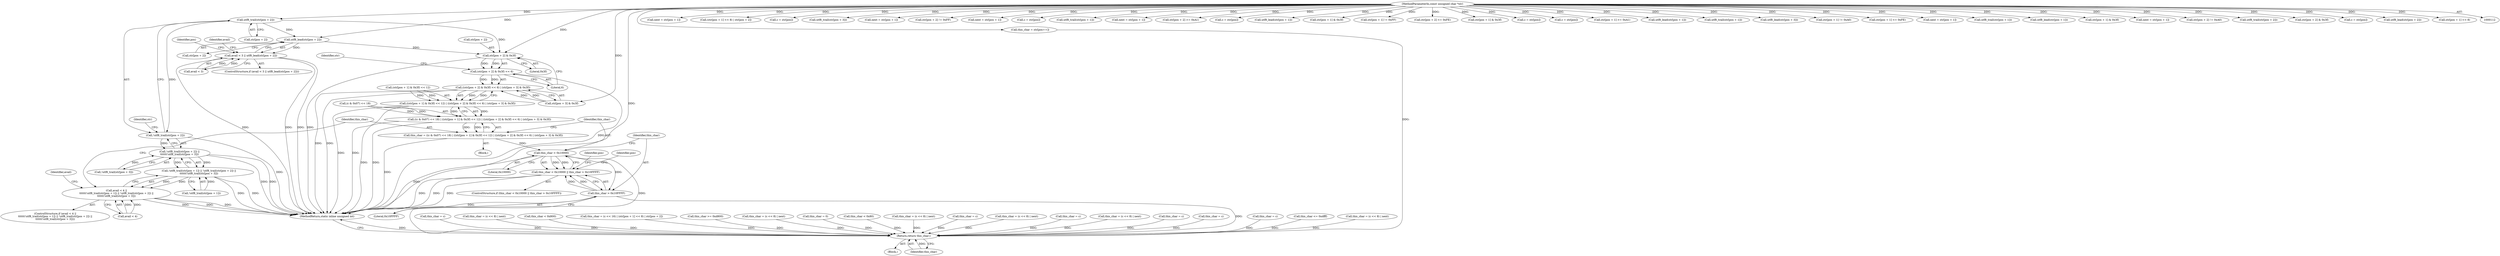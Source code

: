 digraph "0_php-src_0da8b8b801f9276359262f1ef8274c7812d3dfda?w=1_3@array" {
"1000376" [label="(Call,utf8_trail(str[pos + 2]))"];
"1000114" [label="(MethodParameterIn,const unsigned char *str)"];
"1000375" [label="(Call,!utf8_trail(str[pos + 2]))"];
"1000374" [label="(Call,!utf8_trail(str[pos + 2]) ||\n\t\t\t\t\t\t!utf8_trail(str[pos + 3]))"];
"1000366" [label="(Call,!utf8_trail(str[pos + 1]) || !utf8_trail(str[pos + 2]) ||\n\t\t\t\t\t\t!utf8_trail(str[pos + 3]))"];
"1000362" [label="(Call,avail < 4 ||\n\t\t\t\t\t\t!utf8_trail(str[pos + 1]) || !utf8_trail(str[pos + 2]) ||\n\t\t\t\t\t\t!utf8_trail(str[pos + 3]))"];
"1000410" [label="(Call,utf8_lead(str[pos + 2]))"];
"1000406" [label="(Call,avail < 3 || utf8_lead(str[pos + 2]))"];
"1000458" [label="(Call,str[pos + 2] & 0x3f)"];
"1000457" [label="(Call,(str[pos + 2] & 0x3f) << 6)"];
"1000456" [label="(Call,((str[pos + 2] & 0x3f) << 6) | (str[pos + 3] & 0x3f))"];
"1000446" [label="(Call,((str[pos + 1] & 0x3f) << 12) | ((str[pos + 2] & 0x3f) << 6) | (str[pos + 3] & 0x3f))"];
"1000440" [label="(Call,((c & 0x07) << 18) | ((str[pos + 1] & 0x3f) << 12) | ((str[pos + 2] & 0x3f) << 6) | (str[pos + 3] & 0x3f))"];
"1000438" [label="(Call,this_char = ((c & 0x07) << 18) | ((str[pos + 1] & 0x3f) << 12) | ((str[pos + 2] & 0x3f) << 6) | (str[pos + 3] & 0x3f))"];
"1000475" [label="(Call,this_char < 0x10000)"];
"1000474" [label="(Call,this_char < 0x10000 || this_char > 0x10FFFF)"];
"1000478" [label="(Call,this_char > 0x10FFFF)"];
"1001107" [label="(Return,return this_char;)"];
"1000561" [label="(Call,this_char = c)"];
"1000868" [label="(Call,this_char = (c << 8) | next)"];
"1000326" [label="(Call,this_char < 0x800)"];
"1000382" [label="(Call,!utf8_trail(str[pos + 3]))"];
"1000681" [label="(Call,next = str[pos + 1])"];
"1000477" [label="(Literal,0x10000)"];
"1001057" [label="(Call,(str[pos + 1] << 8) | str[pos + 2])"];
"1000464" [label="(Literal,0x3f)"];
"1000114" [label="(MethodParameterIn,const unsigned char *str)"];
"1000375" [label="(Call,!utf8_trail(str[pos + 2]))"];
"1000475" [label="(Call,this_char < 0x10000)"];
"1000362" [label="(Call,avail < 4 ||\n\t\t\t\t\t\t!utf8_trail(str[pos + 1]) || !utf8_trail(str[pos + 2]) ||\n\t\t\t\t\t\t!utf8_trail(str[pos + 3]))"];
"1000363" [label="(Call,avail < 4)"];
"1000829" [label="(Call,c = str[pos])"];
"1000376" [label="(Call,utf8_trail(str[pos + 2]))"];
"1000383" [label="(Call,utf8_trail(str[pos + 3]))"];
"1000377" [label="(Call,str[pos + 2])"];
"1000852" [label="(Call,next = str[pos + 1])"];
"1001051" [label="(Call,this_char = (c << 16) | (str[pos + 1] << 8) | str[pos + 2])"];
"1001035" [label="(Call,str[pos + 2] != 0xFF)"];
"1000594" [label="(Call,next = str[pos + 1])"];
"1000336" [label="(Call,this_char >= 0xd800)"];
"1001107" [label="(Return,return this_char;)"];
"1000923" [label="(Call,this_char = (c << 8) | next)"];
"1000658" [label="(Call,c = str[pos])"];
"1000361" [label="(ControlStructure,if (avail < 4 ||\n\t\t\t\t\t\t!utf8_trail(str[pos + 1]) || !utf8_trail(str[pos + 2]) ||\n\t\t\t\t\t\t!utf8_trail(str[pos + 3])))"];
"1000466" [label="(Call,str[pos + 3] & 0x3f)"];
"1000479" [label="(Identifier,this_char)"];
"1000125" [label="(Call,this_char = 0)"];
"1000405" [label="(ControlStructure,if (avail < 3 || utf8_lead(str[pos + 2])))"];
"1000478" [label="(Call,this_char > 0x10FFFF)"];
"1000354" [label="(Block,)"];
"1000253" [label="(Call,utf8_trail(str[pos + 1]))"];
"1000118" [label="(Block,)"];
"1000766" [label="(Call,next = str[pos + 1])"];
"1000983" [label="(Call,str[pos + 2] >= 0xA1)"];
"1001108" [label="(Identifier,this_char)"];
"1000483" [label="(Identifier,pos)"];
"1000150" [label="(Call,c = str[pos])"];
"1000459" [label="(Call,str[pos + 2])"];
"1000200" [label="(Call,utf8_lead(str[pos + 1]))"];
"1000216" [label="(Call,str[pos + 1] & 0x3f)"];
"1000366" [label="(Call,!utf8_trail(str[pos + 1]) || !utf8_trail(str[pos + 2]) ||\n\t\t\t\t\t\t!utf8_trail(str[pos + 3]))"];
"1000224" [label="(Call,this_char < 0x80)"];
"1001011" [label="(Call,str[pos + 1] != 0xFF)"];
"1000618" [label="(Call,this_char = (c << 8) | next)"];
"1000990" [label="(Call,str[pos + 2] <= 0xFE)"];
"1000393" [label="(Identifier,avail)"];
"1000160" [label="(Call,this_char = c)"];
"1000474" [label="(Call,this_char < 0x10000 || this_char > 0x10FFFF)"];
"1000438" [label="(Call,this_char = ((c & 0x07) << 18) | ((str[pos + 1] & 0x3f) << 12) | ((str[pos + 2] & 0x3f) << 6) | (str[pos + 3] & 0x3f))"];
"1000448" [label="(Call,str[pos + 1] & 0x3f)"];
"1000446" [label="(Call,((str[pos + 1] & 0x3f) << 12) | ((str[pos + 2] & 0x3f) << 6) | (str[pos + 3] & 0x3f))"];
"1000417" [label="(Identifier,pos)"];
"1000497" [label="(Call,c = str[pos])"];
"1000571" [label="(Call,c = str[pos])"];
"1000385" [label="(Identifier,str)"];
"1000967" [label="(Call,str[pos + 1] >= 0xA1)"];
"1000439" [label="(Identifier,this_char)"];
"1000395" [label="(Call,utf8_lead(str[pos + 1]))"];
"1000368" [label="(Call,utf8_trail(str[pos + 1]))"];
"1000777" [label="(Call,this_char = (c << 8) | next)"];
"1000486" [label="(Identifier,pos)"];
"1000814" [label="(Call,this_char = c)"];
"1000425" [label="(Call,utf8_lead(str[pos + 3]))"];
"1001004" [label="(Call,str[pos + 1] != 0xA0)"];
"1000692" [label="(Call,this_char = (c << 8) | next)"];
"1000974" [label="(Call,str[pos + 1] <= 0xFE)"];
"1000520" [label="(Call,next = str[pos + 1])"];
"1000407" [label="(Call,avail < 3)"];
"1000190" [label="(Call,utf8_trail(str[pos + 1]))"];
"1000411" [label="(Call,str[pos + 2])"];
"1000457" [label="(Call,(str[pos + 2] & 0x3f) << 6)"];
"1000406" [label="(Call,avail < 3 || utf8_lead(str[pos + 2]))"];
"1001109" [label="(MethodReturn,static inline unsigned int)"];
"1000272" [label="(Call,utf8_lead(str[pos + 1]))"];
"1000310" [label="(Call,str[pos + 1] & 0x3f)"];
"1000423" [label="(Identifier,avail)"];
"1000907" [label="(Call,next = str[pos + 1])"];
"1000720" [label="(Call,this_char = c)"];
"1001083" [label="(Call,this_char = c)"];
"1000468" [label="(Identifier,str)"];
"1001028" [label="(Call,str[pos + 2] != 0xA0)"];
"1001096" [label="(Call,this_char = str[pos++])"];
"1000456" [label="(Call,((str[pos + 2] & 0x3f) << 6) | (str[pos + 3] & 0x3f))"];
"1000648" [label="(Call,this_char = c)"];
"1000476" [label="(Identifier,this_char)"];
"1000410" [label="(Call,utf8_lead(str[pos + 2]))"];
"1000465" [label="(Literal,6)"];
"1000447" [label="(Call,(str[pos + 1] & 0x3f) << 12)"];
"1000440" [label="(Call,((c & 0x07) << 18) | ((str[pos + 1] & 0x3f) << 12) | ((str[pos + 2] & 0x3f) << 6) | (str[pos + 3] & 0x3f))"];
"1000480" [label="(Literal,0x10FFFF)"];
"1000260" [label="(Call,utf8_trail(str[pos + 2]))"];
"1000441" [label="(Call,(c & 0x07) << 18)"];
"1000318" [label="(Call,str[pos + 2] & 0x3f)"];
"1000735" [label="(Call,c = str[pos])"];
"1000367" [label="(Call,!utf8_trail(str[pos + 1]))"];
"1000287" [label="(Call,utf8_lead(str[pos + 2]))"];
"1000339" [label="(Call,this_char <= 0xdfff)"];
"1000544" [label="(Call,this_char = (c << 8) | next)"];
"1000458" [label="(Call,str[pos + 2] & 0x3f)"];
"1001058" [label="(Call,str[pos + 1] << 8)"];
"1000473" [label="(ControlStructure,if (this_char < 0x10000 || this_char > 0x10FFFF))"];
"1000374" [label="(Call,!utf8_trail(str[pos + 2]) ||\n\t\t\t\t\t\t!utf8_trail(str[pos + 3]))"];
"1000376" -> "1000375"  [label="AST: "];
"1000376" -> "1000377"  [label="CFG: "];
"1000377" -> "1000376"  [label="AST: "];
"1000375" -> "1000376"  [label="CFG: "];
"1000376" -> "1000375"  [label="DDG: "];
"1000114" -> "1000376"  [label="DDG: "];
"1000376" -> "1000410"  [label="DDG: "];
"1000376" -> "1000458"  [label="DDG: "];
"1000114" -> "1000112"  [label="AST: "];
"1000114" -> "1001109"  [label="DDG: "];
"1000114" -> "1000150"  [label="DDG: "];
"1000114" -> "1000190"  [label="DDG: "];
"1000114" -> "1000200"  [label="DDG: "];
"1000114" -> "1000216"  [label="DDG: "];
"1000114" -> "1000253"  [label="DDG: "];
"1000114" -> "1000260"  [label="DDG: "];
"1000114" -> "1000272"  [label="DDG: "];
"1000114" -> "1000287"  [label="DDG: "];
"1000114" -> "1000310"  [label="DDG: "];
"1000114" -> "1000318"  [label="DDG: "];
"1000114" -> "1000368"  [label="DDG: "];
"1000114" -> "1000383"  [label="DDG: "];
"1000114" -> "1000395"  [label="DDG: "];
"1000114" -> "1000410"  [label="DDG: "];
"1000114" -> "1000425"  [label="DDG: "];
"1000114" -> "1000448"  [label="DDG: "];
"1000114" -> "1000458"  [label="DDG: "];
"1000114" -> "1000466"  [label="DDG: "];
"1000114" -> "1000497"  [label="DDG: "];
"1000114" -> "1000520"  [label="DDG: "];
"1000114" -> "1000571"  [label="DDG: "];
"1000114" -> "1000594"  [label="DDG: "];
"1000114" -> "1000658"  [label="DDG: "];
"1000114" -> "1000681"  [label="DDG: "];
"1000114" -> "1000735"  [label="DDG: "];
"1000114" -> "1000766"  [label="DDG: "];
"1000114" -> "1000829"  [label="DDG: "];
"1000114" -> "1000852"  [label="DDG: "];
"1000114" -> "1000907"  [label="DDG: "];
"1000114" -> "1000967"  [label="DDG: "];
"1000114" -> "1000974"  [label="DDG: "];
"1000114" -> "1000983"  [label="DDG: "];
"1000114" -> "1000990"  [label="DDG: "];
"1000114" -> "1001004"  [label="DDG: "];
"1000114" -> "1001011"  [label="DDG: "];
"1000114" -> "1001028"  [label="DDG: "];
"1000114" -> "1001035"  [label="DDG: "];
"1000114" -> "1001058"  [label="DDG: "];
"1000114" -> "1001057"  [label="DDG: "];
"1000114" -> "1001096"  [label="DDG: "];
"1000375" -> "1000374"  [label="AST: "];
"1000385" -> "1000375"  [label="CFG: "];
"1000374" -> "1000375"  [label="CFG: "];
"1000375" -> "1001109"  [label="DDG: "];
"1000375" -> "1000374"  [label="DDG: "];
"1000374" -> "1000366"  [label="AST: "];
"1000374" -> "1000382"  [label="CFG: "];
"1000382" -> "1000374"  [label="AST: "];
"1000366" -> "1000374"  [label="CFG: "];
"1000374" -> "1001109"  [label="DDG: "];
"1000374" -> "1001109"  [label="DDG: "];
"1000374" -> "1000366"  [label="DDG: "];
"1000374" -> "1000366"  [label="DDG: "];
"1000382" -> "1000374"  [label="DDG: "];
"1000366" -> "1000362"  [label="AST: "];
"1000366" -> "1000367"  [label="CFG: "];
"1000367" -> "1000366"  [label="AST: "];
"1000362" -> "1000366"  [label="CFG: "];
"1000366" -> "1001109"  [label="DDG: "];
"1000366" -> "1001109"  [label="DDG: "];
"1000366" -> "1000362"  [label="DDG: "];
"1000366" -> "1000362"  [label="DDG: "];
"1000367" -> "1000366"  [label="DDG: "];
"1000362" -> "1000361"  [label="AST: "];
"1000362" -> "1000363"  [label="CFG: "];
"1000363" -> "1000362"  [label="AST: "];
"1000393" -> "1000362"  [label="CFG: "];
"1000439" -> "1000362"  [label="CFG: "];
"1000362" -> "1001109"  [label="DDG: "];
"1000362" -> "1001109"  [label="DDG: "];
"1000362" -> "1001109"  [label="DDG: "];
"1000363" -> "1000362"  [label="DDG: "];
"1000363" -> "1000362"  [label="DDG: "];
"1000410" -> "1000406"  [label="AST: "];
"1000410" -> "1000411"  [label="CFG: "];
"1000411" -> "1000410"  [label="AST: "];
"1000406" -> "1000410"  [label="CFG: "];
"1000410" -> "1000406"  [label="DDG: "];
"1000410" -> "1000458"  [label="DDG: "];
"1000406" -> "1000405"  [label="AST: "];
"1000406" -> "1000407"  [label="CFG: "];
"1000407" -> "1000406"  [label="AST: "];
"1000417" -> "1000406"  [label="CFG: "];
"1000423" -> "1000406"  [label="CFG: "];
"1000406" -> "1001109"  [label="DDG: "];
"1000406" -> "1001109"  [label="DDG: "];
"1000406" -> "1001109"  [label="DDG: "];
"1000407" -> "1000406"  [label="DDG: "];
"1000407" -> "1000406"  [label="DDG: "];
"1000458" -> "1000457"  [label="AST: "];
"1000458" -> "1000464"  [label="CFG: "];
"1000459" -> "1000458"  [label="AST: "];
"1000464" -> "1000458"  [label="AST: "];
"1000465" -> "1000458"  [label="CFG: "];
"1000458" -> "1001109"  [label="DDG: "];
"1000458" -> "1000457"  [label="DDG: "];
"1000458" -> "1000457"  [label="DDG: "];
"1000457" -> "1000456"  [label="AST: "];
"1000457" -> "1000465"  [label="CFG: "];
"1000465" -> "1000457"  [label="AST: "];
"1000468" -> "1000457"  [label="CFG: "];
"1000457" -> "1001109"  [label="DDG: "];
"1000457" -> "1000456"  [label="DDG: "];
"1000457" -> "1000456"  [label="DDG: "];
"1000456" -> "1000446"  [label="AST: "];
"1000456" -> "1000466"  [label="CFG: "];
"1000466" -> "1000456"  [label="AST: "];
"1000446" -> "1000456"  [label="CFG: "];
"1000456" -> "1001109"  [label="DDG: "];
"1000456" -> "1001109"  [label="DDG: "];
"1000456" -> "1000446"  [label="DDG: "];
"1000456" -> "1000446"  [label="DDG: "];
"1000466" -> "1000456"  [label="DDG: "];
"1000466" -> "1000456"  [label="DDG: "];
"1000446" -> "1000440"  [label="AST: "];
"1000447" -> "1000446"  [label="AST: "];
"1000440" -> "1000446"  [label="CFG: "];
"1000446" -> "1001109"  [label="DDG: "];
"1000446" -> "1001109"  [label="DDG: "];
"1000446" -> "1000440"  [label="DDG: "];
"1000446" -> "1000440"  [label="DDG: "];
"1000447" -> "1000446"  [label="DDG: "];
"1000447" -> "1000446"  [label="DDG: "];
"1000440" -> "1000438"  [label="AST: "];
"1000441" -> "1000440"  [label="AST: "];
"1000438" -> "1000440"  [label="CFG: "];
"1000440" -> "1001109"  [label="DDG: "];
"1000440" -> "1001109"  [label="DDG: "];
"1000440" -> "1000438"  [label="DDG: "];
"1000440" -> "1000438"  [label="DDG: "];
"1000441" -> "1000440"  [label="DDG: "];
"1000441" -> "1000440"  [label="DDG: "];
"1000438" -> "1000354"  [label="AST: "];
"1000439" -> "1000438"  [label="AST: "];
"1000476" -> "1000438"  [label="CFG: "];
"1000438" -> "1001109"  [label="DDG: "];
"1000438" -> "1000475"  [label="DDG: "];
"1000475" -> "1000474"  [label="AST: "];
"1000475" -> "1000477"  [label="CFG: "];
"1000476" -> "1000475"  [label="AST: "];
"1000477" -> "1000475"  [label="AST: "];
"1000479" -> "1000475"  [label="CFG: "];
"1000474" -> "1000475"  [label="CFG: "];
"1000475" -> "1001109"  [label="DDG: "];
"1000475" -> "1000474"  [label="DDG: "];
"1000475" -> "1000474"  [label="DDG: "];
"1000475" -> "1000478"  [label="DDG: "];
"1000475" -> "1001107"  [label="DDG: "];
"1000474" -> "1000473"  [label="AST: "];
"1000474" -> "1000478"  [label="CFG: "];
"1000478" -> "1000474"  [label="AST: "];
"1000483" -> "1000474"  [label="CFG: "];
"1000486" -> "1000474"  [label="CFG: "];
"1000474" -> "1001109"  [label="DDG: "];
"1000474" -> "1001109"  [label="DDG: "];
"1000474" -> "1001109"  [label="DDG: "];
"1000478" -> "1000474"  [label="DDG: "];
"1000478" -> "1000474"  [label="DDG: "];
"1000478" -> "1000480"  [label="CFG: "];
"1000479" -> "1000478"  [label="AST: "];
"1000480" -> "1000478"  [label="AST: "];
"1000478" -> "1001109"  [label="DDG: "];
"1000478" -> "1001107"  [label="DDG: "];
"1001107" -> "1000118"  [label="AST: "];
"1001107" -> "1001108"  [label="CFG: "];
"1001108" -> "1001107"  [label="AST: "];
"1001109" -> "1001107"  [label="CFG: "];
"1001107" -> "1001109"  [label="DDG: "];
"1001108" -> "1001107"  [label="DDG: "];
"1000561" -> "1001107"  [label="DDG: "];
"1000814" -> "1001107"  [label="DDG: "];
"1001083" -> "1001107"  [label="DDG: "];
"1000648" -> "1001107"  [label="DDG: "];
"1000777" -> "1001107"  [label="DDG: "];
"1000326" -> "1001107"  [label="DDG: "];
"1000868" -> "1001107"  [label="DDG: "];
"1000125" -> "1001107"  [label="DDG: "];
"1000692" -> "1001107"  [label="DDG: "];
"1000224" -> "1001107"  [label="DDG: "];
"1001096" -> "1001107"  [label="DDG: "];
"1000720" -> "1001107"  [label="DDG: "];
"1000339" -> "1001107"  [label="DDG: "];
"1000544" -> "1001107"  [label="DDG: "];
"1000618" -> "1001107"  [label="DDG: "];
"1000336" -> "1001107"  [label="DDG: "];
"1001051" -> "1001107"  [label="DDG: "];
"1000923" -> "1001107"  [label="DDG: "];
"1000160" -> "1001107"  [label="DDG: "];
}

